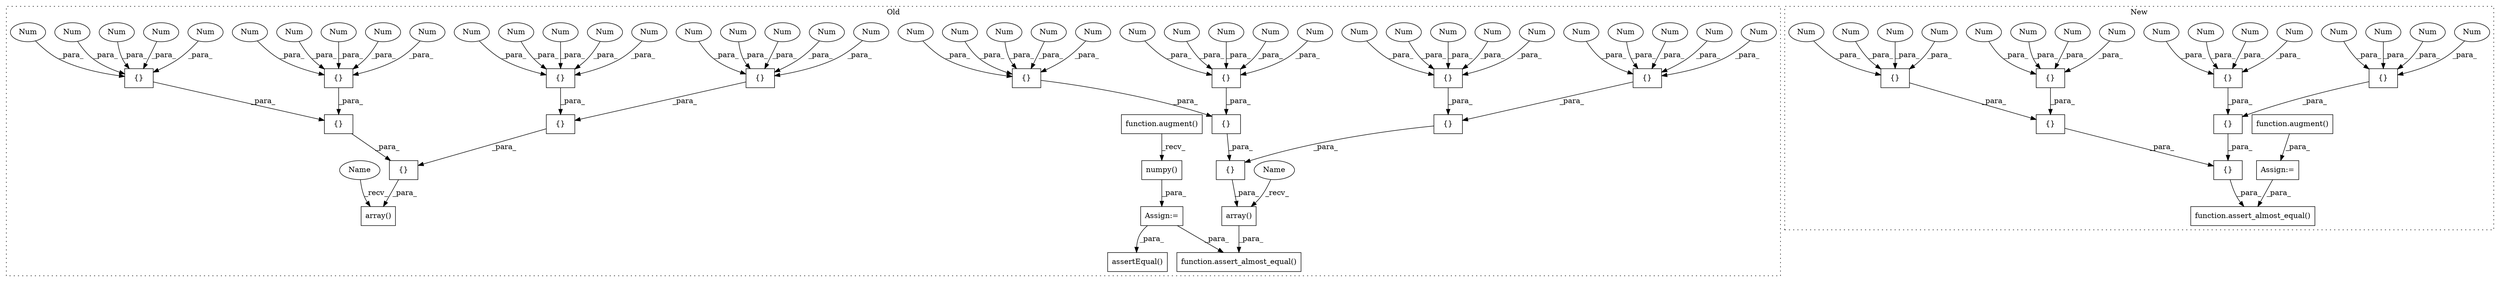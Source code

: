 digraph G {
subgraph cluster0 {
1 [label="function.assert_almost_equal()" a="75" s="2382,2706" l="33,11" shape="box"];
4 [label="Assign:=" a="68" s="2272" l="3" shape="box"];
6 [label="{}" a="59" s="2582,2607" l="1,0" shape="box"];
7 [label="array()" a="75" s="2446,2657" l="26,49" shape="box"];
8 [label="{}" a="59" s="2495,2525" l="1,0" shape="box"];
9 [label="assertEqual()" a="75" s="2726,2778" l="17,1" shape="box"];
10 [label="{}" a="59" s="2528,2557" l="1,0" shape="box"];
11 [label="numpy()" a="75" s="2275" l="97" shape="box"];
12 [label="{}" a="59" s="2494,2558" l="1,0" shape="box"];
13 [label="array()" a="75" s="1877,2072" l="22,41" shape="box"];
14 [label="{}" a="59" s="2581,2637" l="1,0" shape="box"];
15 [label="Num" a="76" s="2496" l="3" shape="ellipse"];
16 [label="{}" a="59" s="2472,2638" l="22,0" shape="box"];
17 [label="Num" a="76" s="2583" l="3" shape="ellipse"];
18 [label="{}" a="59" s="1951,1980" l="1,0" shape="box"];
19 [label="Num" a="76" s="1957" l="3" shape="ellipse"];
20 [label="{}" a="59" s="1917,1981" l="1,0" shape="box"];
21 [label="Num" a="76" s="2551" l="6" shape="ellipse"];
22 [label="{}" a="59" s="1899,2057" l="18,0" shape="box"];
23 [label="Num" a="76" s="1969" l="6" shape="ellipse"];
24 [label="{}" a="59" s="2001,2026" l="1,0" shape="box"];
25 [label="Num" a="76" s="1977" l="3" shape="ellipse"];
26 [label="{}" a="59" s="2610,2636" l="1,0" shape="box"];
27 [label="Num" a="76" s="2588" l="1" shape="ellipse"];
28 [label="{}" a="59" s="2000,2056" l="1,0" shape="box"];
29 [label="Num" a="76" s="2501" l="4" shape="ellipse"];
30 [label="{}" a="59" s="1918,1948" l="1,0" shape="box"];
31 [label="Num" a="76" s="2611" l="4" shape="ellipse"];
32 [label="{}" a="59" s="2029,2055" l="1,0" shape="box"];
33 [label="Num" a="76" s="2044" l="5" shape="ellipse"];
34 [label="Num" a="76" s="2631" l="5" shape="ellipse"];
35 [label="Num" a="76" s="2539" l="3" shape="ellipse"];
36 [label="Num" a="76" s="2617" l="1" shape="ellipse"];
37 [label="Num" a="76" s="2010" l="4" shape="ellipse"];
38 [label="Num" a="76" s="1930" l="5" shape="ellipse"];
39 [label="Num" a="76" s="1952" l="3" shape="ellipse"];
40 [label="Num" a="76" s="1937" l="6" shape="ellipse"];
41 [label="Num" a="76" s="2002" l="1" shape="ellipse"];
42 [label="Num" a="76" s="1945" l="3" shape="ellipse"];
43 [label="Num" a="76" s="2544" l="5" shape="ellipse"];
44 [label="Num" a="76" s="2512" l="5" shape="ellipse"];
45 [label="Num" a="76" s="2519" l="6" shape="ellipse"];
46 [label="Num" a="76" s="2602" l="5" shape="ellipse"];
47 [label="Num" a="76" s="2030" l="1" shape="ellipse"];
48 [label="Num" a="76" s="2051" l="4" shape="ellipse"];
49 [label="Num" a="76" s="2529" l="3" shape="ellipse"];
50 [label="Num" a="76" s="2620" l="3" shape="ellipse"];
51 [label="Num" a="76" s="2507" l="3" shape="ellipse"];
52 [label="Num" a="76" s="2005" l="3" shape="ellipse"];
53 [label="Num" a="76" s="1962" l="5" shape="ellipse"];
54 [label="Num" a="76" s="2038" l="4" shape="ellipse"];
55 [label="Num" a="76" s="1925" l="3" shape="ellipse"];
79 [label="function.augment()" a="75" s="2275" l="89" shape="box"];
80 [label="Num" a="76" s="2023" l="3" shape="ellipse"];
81 [label="Num" a="76" s="2625" l="4" shape="ellipse"];
82 [label="Num" a="76" s="2534" l="3" shape="ellipse"];
83 [label="Num" a="76" s="1919" l="4" shape="ellipse"];
84 [label="Num" a="76" s="2016" l="5" shape="ellipse"];
85 [label="Num" a="76" s="2033" l="3" shape="ellipse"];
86 [label="Num" a="76" s="2591" l="3" shape="ellipse"];
87 [label="Num" a="76" s="2596" l="4" shape="ellipse"];
88 [label="Name" a="87" s="1877" l="2" shape="ellipse"];
89 [label="Name" a="87" s="2446" l="2" shape="ellipse"];
label = "Old";
style="dotted";
}
subgraph cluster1 {
2 [label="function.assert_almost_equal()" a="75" s="1467,1638" l="33,11" shape="box"];
3 [label="Assign:=" a="68" s="1431" l="3" shape="box"];
5 [label="{}" a="59" s="1610,1621" l="1,0" shape="box"];
56 [label="function.augment()" a="75" s="1434" l="24" shape="box"];
57 [label="{}" a="59" s="1564,1575" l="1,0" shape="box"];
58 [label="Num" a="76" s="1571" l="1" shape="ellipse"];
59 [label="{}" a="59" s="1549,1576" l="1,0" shape="box"];
60 [label="Num" a="76" s="1568" l="1" shape="ellipse"];
61 [label="{}" a="59" s="1531,1623" l="18,0" shape="box"];
62 [label="Num" a="76" s="1565" l="1" shape="ellipse"];
63 [label="{}" a="59" s="1550,1561" l="1,0" shape="box"];
64 [label="Num" a="76" s="1557" l="1" shape="ellipse"];
65 [label="{}" a="59" s="1595,1622" l="1,0" shape="box"];
66 [label="Num" a="76" s="1554" l="1" shape="ellipse"];
67 [label="{}" a="59" s="1596,1607" l="1,0" shape="box"];
68 [label="Num" a="76" s="1600" l="1" shape="ellipse"];
69 [label="Num" a="76" s="1614" l="1" shape="ellipse"];
70 [label="Num" a="76" s="1574" l="1" shape="ellipse"];
71 [label="Num" a="76" s="1603" l="1" shape="ellipse"];
72 [label="Num" a="76" s="1597" l="1" shape="ellipse"];
73 [label="Num" a="76" s="1560" l="1" shape="ellipse"];
74 [label="Num" a="76" s="1606" l="1" shape="ellipse"];
75 [label="Num" a="76" s="1611" l="1" shape="ellipse"];
76 [label="Num" a="76" s="1617" l="1" shape="ellipse"];
77 [label="Num" a="76" s="1620" l="1" shape="ellipse"];
78 [label="Num" a="76" s="1551" l="1" shape="ellipse"];
label = "New";
style="dotted";
}
3 -> 2 [label="_para_"];
4 -> 1 [label="_para_"];
4 -> 9 [label="_para_"];
5 -> 65 [label="_para_"];
6 -> 14 [label="_para_"];
7 -> 1 [label="_para_"];
8 -> 12 [label="_para_"];
10 -> 12 [label="_para_"];
11 -> 4 [label="_para_"];
12 -> 16 [label="_para_"];
14 -> 16 [label="_para_"];
15 -> 8 [label="_para_"];
16 -> 7 [label="_para_"];
17 -> 6 [label="_para_"];
18 -> 20 [label="_para_"];
19 -> 18 [label="_para_"];
20 -> 22 [label="_para_"];
21 -> 10 [label="_para_"];
22 -> 13 [label="_para_"];
23 -> 18 [label="_para_"];
24 -> 28 [label="_para_"];
25 -> 18 [label="_para_"];
26 -> 14 [label="_para_"];
27 -> 6 [label="_para_"];
28 -> 22 [label="_para_"];
29 -> 8 [label="_para_"];
30 -> 20 [label="_para_"];
31 -> 26 [label="_para_"];
32 -> 28 [label="_para_"];
33 -> 32 [label="_para_"];
34 -> 26 [label="_para_"];
35 -> 10 [label="_para_"];
36 -> 26 [label="_para_"];
37 -> 24 [label="_para_"];
38 -> 30 [label="_para_"];
39 -> 18 [label="_para_"];
40 -> 30 [label="_para_"];
41 -> 24 [label="_para_"];
42 -> 30 [label="_para_"];
43 -> 10 [label="_para_"];
44 -> 8 [label="_para_"];
45 -> 8 [label="_para_"];
46 -> 6 [label="_para_"];
47 -> 32 [label="_para_"];
48 -> 32 [label="_para_"];
49 -> 10 [label="_para_"];
50 -> 26 [label="_para_"];
51 -> 8 [label="_para_"];
52 -> 24 [label="_para_"];
53 -> 18 [label="_para_"];
54 -> 32 [label="_para_"];
55 -> 30 [label="_para_"];
56 -> 3 [label="_para_"];
57 -> 59 [label="_para_"];
58 -> 57 [label="_para_"];
59 -> 61 [label="_para_"];
60 -> 57 [label="_para_"];
61 -> 2 [label="_para_"];
62 -> 57 [label="_para_"];
63 -> 59 [label="_para_"];
64 -> 63 [label="_para_"];
65 -> 61 [label="_para_"];
66 -> 63 [label="_para_"];
67 -> 65 [label="_para_"];
68 -> 67 [label="_para_"];
69 -> 5 [label="_para_"];
70 -> 57 [label="_para_"];
71 -> 67 [label="_para_"];
72 -> 67 [label="_para_"];
73 -> 63 [label="_para_"];
74 -> 67 [label="_para_"];
75 -> 5 [label="_para_"];
76 -> 5 [label="_para_"];
77 -> 5 [label="_para_"];
78 -> 63 [label="_para_"];
79 -> 11 [label="_recv_"];
80 -> 24 [label="_para_"];
81 -> 26 [label="_para_"];
82 -> 10 [label="_para_"];
83 -> 30 [label="_para_"];
84 -> 24 [label="_para_"];
85 -> 32 [label="_para_"];
86 -> 6 [label="_para_"];
87 -> 6 [label="_para_"];
88 -> 13 [label="_recv_"];
89 -> 7 [label="_recv_"];
}